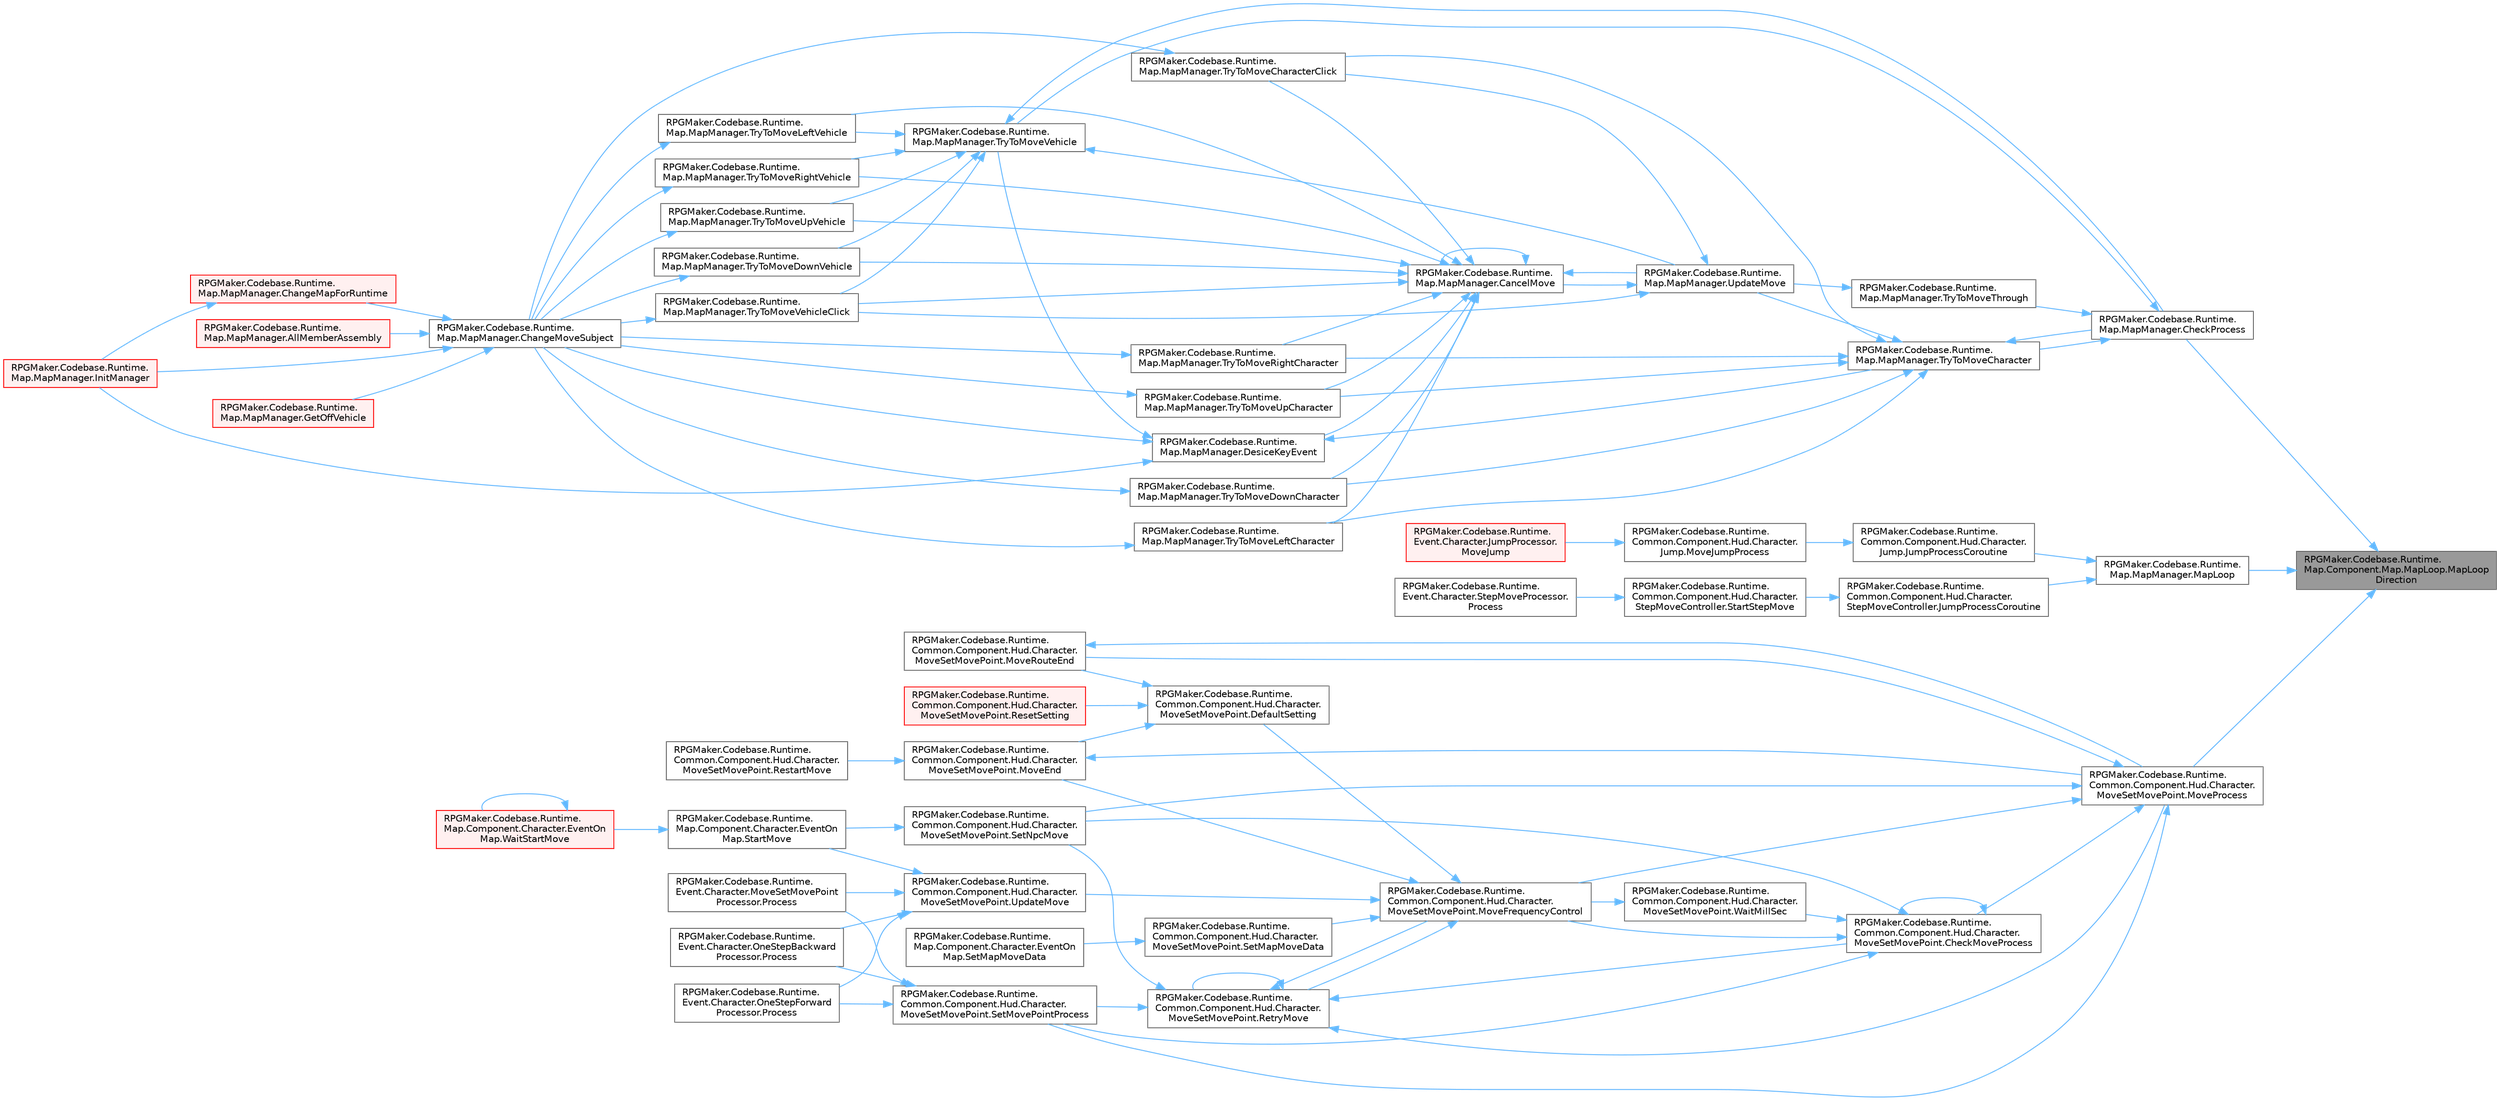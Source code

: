 digraph "RPGMaker.Codebase.Runtime.Map.Component.Map.MapLoop.MapLoopDirection"
{
 // LATEX_PDF_SIZE
  bgcolor="transparent";
  edge [fontname=Helvetica,fontsize=10,labelfontname=Helvetica,labelfontsize=10];
  node [fontname=Helvetica,fontsize=10,shape=box,height=0.2,width=0.4];
  rankdir="RL";
  Node1 [id="Node000001",label="RPGMaker.Codebase.Runtime.\lMap.Component.Map.MapLoop.MapLoop\lDirection",height=0.2,width=0.4,color="gray40", fillcolor="grey60", style="filled", fontcolor="black",tooltip=" "];
  Node1 -> Node2 [id="edge1_Node000001_Node000002",dir="back",color="steelblue1",style="solid",tooltip=" "];
  Node2 [id="Node000002",label="RPGMaker.Codebase.Runtime.\lMap.MapManager.CheckProcess",height=0.2,width=0.4,color="grey40", fillcolor="white", style="filled",URL="$d5/d0f/class_r_p_g_maker_1_1_codebase_1_1_runtime_1_1_map_1_1_map_manager.html#af61111401b6e289e7cd71c37c80bff5d",tooltip="移動後の各判定処理"];
  Node2 -> Node3 [id="edge2_Node000002_Node000003",dir="back",color="steelblue1",style="solid",tooltip=" "];
  Node3 [id="Node000003",label="RPGMaker.Codebase.Runtime.\lMap.MapManager.TryToMoveCharacter",height=0.2,width=0.4,color="grey40", fillcolor="white", style="filled",URL="$d5/d0f/class_r_p_g_maker_1_1_codebase_1_1_runtime_1_1_map_1_1_map_manager.html#a1c50ac1ba190459e6f190cdbfe263778",tooltip="キャラクターの移動を試行する （対象位置が進入不可の場合は向きだけ変える）"];
  Node3 -> Node2 [id="edge3_Node000003_Node000002",dir="back",color="steelblue1",style="solid",tooltip=" "];
  Node3 -> Node4 [id="edge4_Node000003_Node000004",dir="back",color="steelblue1",style="solid",tooltip=" "];
  Node4 [id="Node000004",label="RPGMaker.Codebase.Runtime.\lMap.MapManager.TryToMoveCharacterClick",height=0.2,width=0.4,color="grey40", fillcolor="white", style="filled",URL="$d5/d0f/class_r_p_g_maker_1_1_codebase_1_1_runtime_1_1_map_1_1_map_manager.html#a3a7ad6e6d848e31770443541b2113049",tooltip="キャラクターの移動を試行する （対象位置が進入不可の場合は向きだけ変える）"];
  Node4 -> Node5 [id="edge5_Node000004_Node000005",dir="back",color="steelblue1",style="solid",tooltip=" "];
  Node5 [id="Node000005",label="RPGMaker.Codebase.Runtime.\lMap.MapManager.ChangeMoveSubject",height=0.2,width=0.4,color="grey40", fillcolor="white", style="filled",URL="$d5/d0f/class_r_p_g_maker_1_1_codebase_1_1_runtime_1_1_map_1_1_map_manager.html#a5d00d2c525cee192d90fc53bbc0c8682",tooltip=" "];
  Node5 -> Node6 [id="edge6_Node000005_Node000006",dir="back",color="steelblue1",style="solid",tooltip=" "];
  Node6 [id="Node000006",label="RPGMaker.Codebase.Runtime.\lMap.MapManager.AllMemberAssembly",height=0.2,width=0.4,color="red", fillcolor="#FFF0F0", style="filled",URL="$d5/d0f/class_r_p_g_maker_1_1_codebase_1_1_runtime_1_1_map_1_1_map_manager.html#a8c6faf084ea80880467ab13a448e9bed",tooltip="全員集したにで操作切り替え"];
  Node5 -> Node11 [id="edge7_Node000005_Node000011",dir="back",color="steelblue1",style="solid",tooltip=" "];
  Node11 [id="Node000011",label="RPGMaker.Codebase.Runtime.\lMap.MapManager.ChangeMapForRuntime",height=0.2,width=0.4,color="red", fillcolor="#FFF0F0", style="filled",URL="$d5/d0f/class_r_p_g_maker_1_1_codebase_1_1_runtime_1_1_map_1_1_map_manager.html#a164b0a6efee413b3cff10ea519ab8029",tooltip="マップを表示する"];
  Node11 -> Node12 [id="edge8_Node000011_Node000012",dir="back",color="steelblue1",style="solid",tooltip=" "];
  Node12 [id="Node000012",label="RPGMaker.Codebase.Runtime.\lMap.MapManager.InitManager",height=0.2,width=0.4,color="red", fillcolor="#FFF0F0", style="filled",URL="$d5/d0f/class_r_p_g_maker_1_1_codebase_1_1_runtime_1_1_map_1_1_map_manager.html#ae14061e8d125d7fe532437b6ba183131",tooltip="マップ初期化"];
  Node5 -> Node64 [id="edge9_Node000005_Node000064",dir="back",color="steelblue1",style="solid",tooltip=" "];
  Node64 [id="Node000064",label="RPGMaker.Codebase.Runtime.\lMap.MapManager.GetOffVehicle",height=0.2,width=0.4,color="red", fillcolor="#FFF0F0", style="filled",URL="$d5/d0f/class_r_p_g_maker_1_1_codebase_1_1_runtime_1_1_map_1_1_map_manager.html#ac3e43dc471cabb3ae7994aa34310b0e5",tooltip="乗り物降りるメソッド 降りれる方向が入ってくる"];
  Node5 -> Node12 [id="edge10_Node000005_Node000012",dir="back",color="steelblue1",style="solid",tooltip=" "];
  Node3 -> Node29 [id="edge11_Node000003_Node000029",dir="back",color="steelblue1",style="solid",tooltip=" "];
  Node29 [id="Node000029",label="RPGMaker.Codebase.Runtime.\lMap.MapManager.TryToMoveDownCharacter",height=0.2,width=0.4,color="grey40", fillcolor="white", style="filled",URL="$d5/d0f/class_r_p_g_maker_1_1_codebase_1_1_runtime_1_1_map_1_1_map_manager.html#ab602fb3908c965ecbdfa140fa64e3de4",tooltip=" "];
  Node29 -> Node5 [id="edge12_Node000029_Node000005",dir="back",color="steelblue1",style="solid",tooltip=" "];
  Node3 -> Node30 [id="edge13_Node000003_Node000030",dir="back",color="steelblue1",style="solid",tooltip=" "];
  Node30 [id="Node000030",label="RPGMaker.Codebase.Runtime.\lMap.MapManager.TryToMoveLeftCharacter",height=0.2,width=0.4,color="grey40", fillcolor="white", style="filled",URL="$d5/d0f/class_r_p_g_maker_1_1_codebase_1_1_runtime_1_1_map_1_1_map_manager.html#a1d7da40eb2e0a29eda0e228f434a77ec",tooltip="Actionへの代入時に内容が確認しやすいように、各向き分メソッドを用意。"];
  Node30 -> Node5 [id="edge14_Node000030_Node000005",dir="back",color="steelblue1",style="solid",tooltip=" "];
  Node3 -> Node31 [id="edge15_Node000003_Node000031",dir="back",color="steelblue1",style="solid",tooltip=" "];
  Node31 [id="Node000031",label="RPGMaker.Codebase.Runtime.\lMap.MapManager.TryToMoveRightCharacter",height=0.2,width=0.4,color="grey40", fillcolor="white", style="filled",URL="$d5/d0f/class_r_p_g_maker_1_1_codebase_1_1_runtime_1_1_map_1_1_map_manager.html#a4de669f540fb731c58fe2aaf3218c235",tooltip=" "];
  Node31 -> Node5 [id="edge16_Node000031_Node000005",dir="back",color="steelblue1",style="solid",tooltip=" "];
  Node3 -> Node32 [id="edge17_Node000003_Node000032",dir="back",color="steelblue1",style="solid",tooltip=" "];
  Node32 [id="Node000032",label="RPGMaker.Codebase.Runtime.\lMap.MapManager.TryToMoveUpCharacter",height=0.2,width=0.4,color="grey40", fillcolor="white", style="filled",URL="$d5/d0f/class_r_p_g_maker_1_1_codebase_1_1_runtime_1_1_map_1_1_map_manager.html#ac3d79e5a98a34a7f08f34402600f7a57",tooltip=" "];
  Node32 -> Node5 [id="edge18_Node000032_Node000005",dir="back",color="steelblue1",style="solid",tooltip=" "];
  Node3 -> Node27 [id="edge19_Node000003_Node000027",dir="back",color="steelblue1",style="solid",tooltip=" "];
  Node27 [id="Node000027",label="RPGMaker.Codebase.Runtime.\lMap.MapManager.UpdateMove",height=0.2,width=0.4,color="grey40", fillcolor="white", style="filled",URL="$d5/d0f/class_r_p_g_maker_1_1_codebase_1_1_runtime_1_1_map_1_1_map_manager.html#a8d383409968f24c28e9393d632d207c2",tooltip=" "];
  Node27 -> Node28 [id="edge20_Node000027_Node000028",dir="back",color="steelblue1",style="solid",tooltip=" "];
  Node28 [id="Node000028",label="RPGMaker.Codebase.Runtime.\lMap.MapManager.CancelMove",height=0.2,width=0.4,color="grey40", fillcolor="white", style="filled",URL="$d5/d0f/class_r_p_g_maker_1_1_codebase_1_1_runtime_1_1_map_1_1_map_manager.html#aec356ba03028b9e11ece2ceb38d7f3cf",tooltip=" "];
  Node28 -> Node28 [id="edge21_Node000028_Node000028",dir="back",color="steelblue1",style="solid",tooltip=" "];
  Node28 -> Node20 [id="edge22_Node000028_Node000020",dir="back",color="steelblue1",style="solid",tooltip=" "];
  Node20 [id="Node000020",label="RPGMaker.Codebase.Runtime.\lMap.MapManager.DesiceKeyEvent",height=0.2,width=0.4,color="grey40", fillcolor="white", style="filled",URL="$d5/d0f/class_r_p_g_maker_1_1_codebase_1_1_runtime_1_1_map_1_1_map_manager.html#a2655da596d391627e8c2f71e6e490b62",tooltip="目の前にイベントがあり、その発動契機がTalkであればイベントを開始する"];
  Node20 -> Node5 [id="edge23_Node000020_Node000005",dir="back",color="steelblue1",style="solid",tooltip=" "];
  Node20 -> Node12 [id="edge24_Node000020_Node000012",dir="back",color="steelblue1",style="solid",tooltip=" "];
  Node20 -> Node3 [id="edge25_Node000020_Node000003",dir="back",color="steelblue1",style="solid",tooltip=" "];
  Node20 -> Node21 [id="edge26_Node000020_Node000021",dir="back",color="steelblue1",style="solid",tooltip=" "];
  Node21 [id="Node000021",label="RPGMaker.Codebase.Runtime.\lMap.MapManager.TryToMoveVehicle",height=0.2,width=0.4,color="grey40", fillcolor="white", style="filled",URL="$d5/d0f/class_r_p_g_maker_1_1_codebase_1_1_runtime_1_1_map_1_1_map_manager.html#af0e1fa61778d47dccbe907bcb8ebeb4c",tooltip="乗り物の移動を試行する （対象位置が進入不可の場合は向きだけ変える）"];
  Node21 -> Node2 [id="edge27_Node000021_Node000002",dir="back",color="steelblue1",style="solid",tooltip=" "];
  Node21 -> Node22 [id="edge28_Node000021_Node000022",dir="back",color="steelblue1",style="solid",tooltip=" "];
  Node22 [id="Node000022",label="RPGMaker.Codebase.Runtime.\lMap.MapManager.TryToMoveDownVehicle",height=0.2,width=0.4,color="grey40", fillcolor="white", style="filled",URL="$d5/d0f/class_r_p_g_maker_1_1_codebase_1_1_runtime_1_1_map_1_1_map_manager.html#a476c0a4fd7efbcd64fb342d4988ba6f7",tooltip=" "];
  Node22 -> Node5 [id="edge29_Node000022_Node000005",dir="back",color="steelblue1",style="solid",tooltip=" "];
  Node21 -> Node23 [id="edge30_Node000021_Node000023",dir="back",color="steelblue1",style="solid",tooltip=" "];
  Node23 [id="Node000023",label="RPGMaker.Codebase.Runtime.\lMap.MapManager.TryToMoveLeftVehicle",height=0.2,width=0.4,color="grey40", fillcolor="white", style="filled",URL="$d5/d0f/class_r_p_g_maker_1_1_codebase_1_1_runtime_1_1_map_1_1_map_manager.html#a8efa0bcf03ce7e5b2b1746ccc3ee13c0",tooltip="Actionへの代入時に内容が確認しやすいように、各向き分メソッドを用意。"];
  Node23 -> Node5 [id="edge31_Node000023_Node000005",dir="back",color="steelblue1",style="solid",tooltip=" "];
  Node21 -> Node24 [id="edge32_Node000021_Node000024",dir="back",color="steelblue1",style="solid",tooltip=" "];
  Node24 [id="Node000024",label="RPGMaker.Codebase.Runtime.\lMap.MapManager.TryToMoveRightVehicle",height=0.2,width=0.4,color="grey40", fillcolor="white", style="filled",URL="$d5/d0f/class_r_p_g_maker_1_1_codebase_1_1_runtime_1_1_map_1_1_map_manager.html#a3ec5763f85b5b41539237530c5806901",tooltip=" "];
  Node24 -> Node5 [id="edge33_Node000024_Node000005",dir="back",color="steelblue1",style="solid",tooltip=" "];
  Node21 -> Node25 [id="edge34_Node000021_Node000025",dir="back",color="steelblue1",style="solid",tooltip=" "];
  Node25 [id="Node000025",label="RPGMaker.Codebase.Runtime.\lMap.MapManager.TryToMoveUpVehicle",height=0.2,width=0.4,color="grey40", fillcolor="white", style="filled",URL="$d5/d0f/class_r_p_g_maker_1_1_codebase_1_1_runtime_1_1_map_1_1_map_manager.html#ac56d14e743bf2942bb37db5c5954063e",tooltip=" "];
  Node25 -> Node5 [id="edge35_Node000025_Node000005",dir="back",color="steelblue1",style="solid",tooltip=" "];
  Node21 -> Node26 [id="edge36_Node000021_Node000026",dir="back",color="steelblue1",style="solid",tooltip=" "];
  Node26 [id="Node000026",label="RPGMaker.Codebase.Runtime.\lMap.MapManager.TryToMoveVehicleClick",height=0.2,width=0.4,color="grey40", fillcolor="white", style="filled",URL="$d5/d0f/class_r_p_g_maker_1_1_codebase_1_1_runtime_1_1_map_1_1_map_manager.html#a6ee6f9efcc536de03d0f38f5d3de8e9e",tooltip="キャラクターの移動を試行する （対象位置が進入不可の場合は向きだけ変える）"];
  Node26 -> Node5 [id="edge37_Node000026_Node000005",dir="back",color="steelblue1",style="solid",tooltip=" "];
  Node21 -> Node27 [id="edge38_Node000021_Node000027",dir="back",color="steelblue1",style="solid",tooltip=" "];
  Node28 -> Node4 [id="edge39_Node000028_Node000004",dir="back",color="steelblue1",style="solid",tooltip=" "];
  Node28 -> Node29 [id="edge40_Node000028_Node000029",dir="back",color="steelblue1",style="solid",tooltip=" "];
  Node28 -> Node22 [id="edge41_Node000028_Node000022",dir="back",color="steelblue1",style="solid",tooltip=" "];
  Node28 -> Node30 [id="edge42_Node000028_Node000030",dir="back",color="steelblue1",style="solid",tooltip=" "];
  Node28 -> Node23 [id="edge43_Node000028_Node000023",dir="back",color="steelblue1",style="solid",tooltip=" "];
  Node28 -> Node31 [id="edge44_Node000028_Node000031",dir="back",color="steelblue1",style="solid",tooltip=" "];
  Node28 -> Node24 [id="edge45_Node000028_Node000024",dir="back",color="steelblue1",style="solid",tooltip=" "];
  Node28 -> Node32 [id="edge46_Node000028_Node000032",dir="back",color="steelblue1",style="solid",tooltip=" "];
  Node28 -> Node25 [id="edge47_Node000028_Node000025",dir="back",color="steelblue1",style="solid",tooltip=" "];
  Node28 -> Node26 [id="edge48_Node000028_Node000026",dir="back",color="steelblue1",style="solid",tooltip=" "];
  Node28 -> Node27 [id="edge49_Node000028_Node000027",dir="back",color="steelblue1",style="solid",tooltip=" "];
  Node27 -> Node4 [id="edge50_Node000027_Node000004",dir="back",color="steelblue1",style="solid",tooltip=" "];
  Node27 -> Node26 [id="edge51_Node000027_Node000026",dir="back",color="steelblue1",style="solid",tooltip=" "];
  Node2 -> Node45 [id="edge52_Node000002_Node000045",dir="back",color="steelblue1",style="solid",tooltip=" "];
  Node45 [id="Node000045",label="RPGMaker.Codebase.Runtime.\lMap.MapManager.TryToMoveThrough",height=0.2,width=0.4,color="grey40", fillcolor="white", style="filled",URL="$d5/d0f/class_r_p_g_maker_1_1_codebase_1_1_runtime_1_1_map_1_1_map_manager.html#a568c166cd57f15308dc10ba60706bd26",tooltip=" "];
  Node45 -> Node27 [id="edge53_Node000045_Node000027",dir="back",color="steelblue1",style="solid",tooltip=" "];
  Node2 -> Node21 [id="edge54_Node000002_Node000021",dir="back",color="steelblue1",style="solid",tooltip=" "];
  Node1 -> Node66 [id="edge55_Node000001_Node000066",dir="back",color="steelblue1",style="solid",tooltip=" "];
  Node66 [id="Node000066",label="RPGMaker.Codebase.Runtime.\lMap.MapManager.MapLoop",height=0.2,width=0.4,color="grey40", fillcolor="white", style="filled",URL="$d5/d0f/class_r_p_g_maker_1_1_codebase_1_1_runtime_1_1_map_1_1_map_manager.html#a2f5fc2be307c6a1b75d13c3718ad3ed6",tooltip=" "];
  Node66 -> Node67 [id="edge56_Node000066_Node000067",dir="back",color="steelblue1",style="solid",tooltip=" "];
  Node67 [id="Node000067",label="RPGMaker.Codebase.Runtime.\lCommon.Component.Hud.Character.\lJump.JumpProcessCoroutine",height=0.2,width=0.4,color="grey40", fillcolor="white", style="filled",URL="$d4/d41/class_r_p_g_maker_1_1_codebase_1_1_runtime_1_1_common_1_1_component_1_1_hud_1_1_character_1_1_jump.html#ac699d0ebb8e6f762910f47d176d94ff4",tooltip="😁 一連のジャンプ処理コルーチン。"];
  Node67 -> Node68 [id="edge57_Node000067_Node000068",dir="back",color="steelblue1",style="solid",tooltip=" "];
  Node68 [id="Node000068",label="RPGMaker.Codebase.Runtime.\lCommon.Component.Hud.Character.\lJump.MoveJumpProcess",height=0.2,width=0.4,color="grey40", fillcolor="white", style="filled",URL="$d4/d41/class_r_p_g_maker_1_1_codebase_1_1_runtime_1_1_common_1_1_component_1_1_hud_1_1_character_1_1_jump.html#a95672da4462bab6b25590242653aa80e",tooltip="😁 移動ジャンプ処理"];
  Node68 -> Node69 [id="edge58_Node000068_Node000069",dir="back",color="steelblue1",style="solid",tooltip=" "];
  Node69 [id="Node000069",label="RPGMaker.Codebase.Runtime.\lEvent.Character.JumpProcessor.\lMoveJump",height=0.2,width=0.4,color="red", fillcolor="#FFF0F0", style="filled",URL="$db/d5b/class_r_p_g_maker_1_1_codebase_1_1_runtime_1_1_event_1_1_character_1_1_jump_processor.html#ac226be1cad8d8fc959abe97e6333292f",tooltip=" "];
  Node66 -> Node71 [id="edge59_Node000066_Node000071",dir="back",color="steelblue1",style="solid",tooltip=" "];
  Node71 [id="Node000071",label="RPGMaker.Codebase.Runtime.\lCommon.Component.Hud.Character.\lStepMoveController.JumpProcessCoroutine",height=0.2,width=0.4,color="grey40", fillcolor="white", style="filled",URL="$d0/d39/class_r_p_g_maker_1_1_codebase_1_1_runtime_1_1_common_1_1_component_1_1_hud_1_1_character_1_1_step_move_controller.html#af15b25d01123da0a316b6e35bef06de3",tooltip="😁 一連のジャンプ処理コルーチン。"];
  Node71 -> Node61 [id="edge60_Node000071_Node000061",dir="back",color="steelblue1",style="solid",tooltip=" "];
  Node61 [id="Node000061",label="RPGMaker.Codebase.Runtime.\lCommon.Component.Hud.Character.\lStepMoveController.StartStepMove",height=0.2,width=0.4,color="grey40", fillcolor="white", style="filled",URL="$d0/d39/class_r_p_g_maker_1_1_codebase_1_1_runtime_1_1_common_1_1_component_1_1_hud_1_1_character_1_1_step_move_controller.html#a23b3df0c59144481659fed87a8ddc62f",tooltip="😁 ステップ移動開始"];
  Node61 -> Node62 [id="edge61_Node000061_Node000062",dir="back",color="steelblue1",style="solid",tooltip=" "];
  Node62 [id="Node000062",label="RPGMaker.Codebase.Runtime.\lEvent.Character.StepMoveProcessor.\lProcess",height=0.2,width=0.4,color="grey40", fillcolor="white", style="filled",URL="$d8/d46/class_r_p_g_maker_1_1_codebase_1_1_runtime_1_1_event_1_1_character_1_1_step_move_processor.html#a18aea84c929012a67ab05c031c95d373",tooltip=" "];
  Node1 -> Node36 [id="edge62_Node000001_Node000036",dir="back",color="steelblue1",style="solid",tooltip=" "];
  Node36 [id="Node000036",label="RPGMaker.Codebase.Runtime.\lCommon.Component.Hud.Character.\lMoveSetMovePoint.MoveProcess",height=0.2,width=0.4,color="grey40", fillcolor="white", style="filled",URL="$d9/dcc/class_r_p_g_maker_1_1_codebase_1_1_runtime_1_1_common_1_1_component_1_1_hud_1_1_character_1_1_move_set_move_point.html#a185f808a65cadb15dd740c3e90ee7304",tooltip="😁 処理移動"];
  Node36 -> Node37 [id="edge63_Node000036_Node000037",dir="back",color="steelblue1",style="solid",tooltip=" "];
  Node37 [id="Node000037",label="RPGMaker.Codebase.Runtime.\lCommon.Component.Hud.Character.\lMoveSetMovePoint.CheckMoveProcess",height=0.2,width=0.4,color="grey40", fillcolor="white", style="filled",URL="$d9/dcc/class_r_p_g_maker_1_1_codebase_1_1_runtime_1_1_common_1_1_component_1_1_hud_1_1_character_1_1_move_set_move_point.html#a2bae2a194cc3c0c8d04f6fbba15a96a2",tooltip="😁 移動処理チェック"];
  Node37 -> Node37 [id="edge64_Node000037_Node000037",dir="back",color="steelblue1",style="solid",tooltip=" "];
  Node37 -> Node38 [id="edge65_Node000037_Node000038",dir="back",color="steelblue1",style="solid",tooltip=" "];
  Node38 [id="Node000038",label="RPGMaker.Codebase.Runtime.\lCommon.Component.Hud.Character.\lMoveSetMovePoint.MoveFrequencyControl",height=0.2,width=0.4,color="grey40", fillcolor="white", style="filled",URL="$d9/dcc/class_r_p_g_maker_1_1_codebase_1_1_runtime_1_1_common_1_1_component_1_1_hud_1_1_character_1_1_move_set_move_point.html#a3f0d798a4b42b2b5c82047580086e240",tooltip="😁 移動頻度を制御。"];
  Node38 -> Node39 [id="edge66_Node000038_Node000039",dir="back",color="steelblue1",style="solid",tooltip=" "];
  Node39 [id="Node000039",label="RPGMaker.Codebase.Runtime.\lCommon.Component.Hud.Character.\lMoveSetMovePoint.DefaultSetting",height=0.2,width=0.4,color="grey40", fillcolor="white", style="filled",URL="$d9/dcc/class_r_p_g_maker_1_1_codebase_1_1_runtime_1_1_common_1_1_component_1_1_hud_1_1_character_1_1_move_set_move_point.html#ac49057818366ab2454ec71dc8cabb06e",tooltip="😁 初期設定に戻す"];
  Node39 -> Node40 [id="edge67_Node000039_Node000040",dir="back",color="steelblue1",style="solid",tooltip=" "];
  Node40 [id="Node000040",label="RPGMaker.Codebase.Runtime.\lCommon.Component.Hud.Character.\lMoveSetMovePoint.MoveEnd",height=0.2,width=0.4,color="grey40", fillcolor="white", style="filled",URL="$d9/dcc/class_r_p_g_maker_1_1_codebase_1_1_runtime_1_1_common_1_1_component_1_1_hud_1_1_character_1_1_move_set_move_point.html#a6fe6c9af82d5cebbf9b2396ef25d2d6e",tooltip="😁 終了移動"];
  Node40 -> Node36 [id="edge68_Node000040_Node000036",dir="back",color="steelblue1",style="solid",tooltip=" "];
  Node40 -> Node41 [id="edge69_Node000040_Node000041",dir="back",color="steelblue1",style="solid",tooltip=" "];
  Node41 [id="Node000041",label="RPGMaker.Codebase.Runtime.\lCommon.Component.Hud.Character.\lMoveSetMovePoint.RestartMove",height=0.2,width=0.4,color="grey40", fillcolor="white", style="filled",URL="$d9/dcc/class_r_p_g_maker_1_1_codebase_1_1_runtime_1_1_common_1_1_component_1_1_hud_1_1_character_1_1_move_set_move_point.html#aeaaf95a9489ff32dd1bf369a1b881450",tooltip="😁 移動再開"];
  Node39 -> Node42 [id="edge70_Node000039_Node000042",dir="back",color="steelblue1",style="solid",tooltip=" "];
  Node42 [id="Node000042",label="RPGMaker.Codebase.Runtime.\lCommon.Component.Hud.Character.\lMoveSetMovePoint.MoveRouteEnd",height=0.2,width=0.4,color="grey40", fillcolor="white", style="filled",URL="$d9/dcc/class_r_p_g_maker_1_1_codebase_1_1_runtime_1_1_common_1_1_component_1_1_hud_1_1_character_1_1_move_set_move_point.html#a9557007b5522510285b73c3bff865926",tooltip="😁 経路終了移動"];
  Node42 -> Node36 [id="edge71_Node000042_Node000036",dir="back",color="steelblue1",style="solid",tooltip=" "];
  Node39 -> Node43 [id="edge72_Node000039_Node000043",dir="back",color="steelblue1",style="solid",tooltip=" "];
  Node43 [id="Node000043",label="RPGMaker.Codebase.Runtime.\lCommon.Component.Hud.Character.\lMoveSetMovePoint.ResetSetting",height=0.2,width=0.4,color="red", fillcolor="#FFF0F0", style="filled",URL="$d9/dcc/class_r_p_g_maker_1_1_codebase_1_1_runtime_1_1_common_1_1_component_1_1_hud_1_1_character_1_1_move_set_move_point.html#a1b8363c91ce143d1a31153edcac60759",tooltip="😁 設定リセット"];
  Node38 -> Node40 [id="edge73_Node000038_Node000040",dir="back",color="steelblue1",style="solid",tooltip=" "];
  Node38 -> Node46 [id="edge74_Node000038_Node000046",dir="back",color="steelblue1",style="solid",tooltip=" "];
  Node46 [id="Node000046",label="RPGMaker.Codebase.Runtime.\lCommon.Component.Hud.Character.\lMoveSetMovePoint.RetryMove",height=0.2,width=0.4,color="grey40", fillcolor="white", style="filled",URL="$d9/dcc/class_r_p_g_maker_1_1_codebase_1_1_runtime_1_1_common_1_1_component_1_1_hud_1_1_character_1_1_move_set_move_point.html#ac9e46d3f60ddda66a0c7fa1ea42a6e9a",tooltip="😁 移動リトライ"];
  Node46 -> Node37 [id="edge75_Node000046_Node000037",dir="back",color="steelblue1",style="solid",tooltip=" "];
  Node46 -> Node38 [id="edge76_Node000046_Node000038",dir="back",color="steelblue1",style="solid",tooltip=" "];
  Node46 -> Node36 [id="edge77_Node000046_Node000036",dir="back",color="steelblue1",style="solid",tooltip=" "];
  Node46 -> Node46 [id="edge78_Node000046_Node000046",dir="back",color="steelblue1",style="solid",tooltip=" "];
  Node46 -> Node47 [id="edge79_Node000046_Node000047",dir="back",color="steelblue1",style="solid",tooltip=" "];
  Node47 [id="Node000047",label="RPGMaker.Codebase.Runtime.\lCommon.Component.Hud.Character.\lMoveSetMovePoint.SetMovePointProcess",height=0.2,width=0.4,color="grey40", fillcolor="white", style="filled",URL="$d9/dcc/class_r_p_g_maker_1_1_codebase_1_1_runtime_1_1_common_1_1_component_1_1_hud_1_1_character_1_1_move_set_move_point.html#a60d59a4bd8e4ced80293c6737c5f5305",tooltip="😁 イベントコマンドから設定"];
  Node47 -> Node48 [id="edge80_Node000047_Node000048",dir="back",color="steelblue1",style="solid",tooltip=" "];
  Node48 [id="Node000048",label="RPGMaker.Codebase.Runtime.\lEvent.Character.MoveSetMovePoint\lProcessor.Process",height=0.2,width=0.4,color="grey40", fillcolor="white", style="filled",URL="$d9/d20/class_r_p_g_maker_1_1_codebase_1_1_runtime_1_1_event_1_1_character_1_1_move_set_move_point_processor.html#a63eb19e984504a0eff588225fdcd93ad",tooltip=" "];
  Node47 -> Node49 [id="edge81_Node000047_Node000049",dir="back",color="steelblue1",style="solid",tooltip=" "];
  Node49 [id="Node000049",label="RPGMaker.Codebase.Runtime.\lEvent.Character.OneStepBackward\lProcessor.Process",height=0.2,width=0.4,color="grey40", fillcolor="white", style="filled",URL="$da/dcf/class_r_p_g_maker_1_1_codebase_1_1_runtime_1_1_event_1_1_character_1_1_one_step_backward_processor.html#a6eda9092e1425f0977efd99695dc02f2",tooltip=" "];
  Node47 -> Node50 [id="edge82_Node000047_Node000050",dir="back",color="steelblue1",style="solid",tooltip=" "];
  Node50 [id="Node000050",label="RPGMaker.Codebase.Runtime.\lEvent.Character.OneStepForward\lProcessor.Process",height=0.2,width=0.4,color="grey40", fillcolor="white", style="filled",URL="$d3/d87/class_r_p_g_maker_1_1_codebase_1_1_runtime_1_1_event_1_1_character_1_1_one_step_forward_processor.html#aae1b3a6db4031b5a8b71ee150b408f27",tooltip=" "];
  Node46 -> Node51 [id="edge83_Node000046_Node000051",dir="back",color="steelblue1",style="solid",tooltip=" "];
  Node51 [id="Node000051",label="RPGMaker.Codebase.Runtime.\lCommon.Component.Hud.Character.\lMoveSetMovePoint.SetNpcMove",height=0.2,width=0.4,color="grey40", fillcolor="white", style="filled",URL="$d9/dcc/class_r_p_g_maker_1_1_codebase_1_1_runtime_1_1_common_1_1_component_1_1_hud_1_1_character_1_1_move_set_move_point.html#a27fe8ab335660b51e4bf73d7365c9039",tooltip="😁 自律移動から設定"];
  Node51 -> Node52 [id="edge84_Node000051_Node000052",dir="back",color="steelblue1",style="solid",tooltip=" "];
  Node52 [id="Node000052",label="RPGMaker.Codebase.Runtime.\lMap.Component.Character.EventOn\lMap.StartMove",height=0.2,width=0.4,color="grey40", fillcolor="white", style="filled",URL="$da/d39/class_r_p_g_maker_1_1_codebase_1_1_runtime_1_1_map_1_1_component_1_1_character_1_1_event_on_map.html#a1f6c2ef121f20a9c8c4666765a29170c",tooltip=" "];
  Node52 -> Node53 [id="edge85_Node000052_Node000053",dir="back",color="steelblue1",style="solid",tooltip=" "];
  Node53 [id="Node000053",label="RPGMaker.Codebase.Runtime.\lMap.Component.Character.EventOn\lMap.WaitStartMove",height=0.2,width=0.4,color="red", fillcolor="#FFF0F0", style="filled",URL="$da/d39/class_r_p_g_maker_1_1_codebase_1_1_runtime_1_1_map_1_1_component_1_1_character_1_1_event_on_map.html#a66c46c5fef3fcdb850b54e3fa9b49197",tooltip=" "];
  Node53 -> Node53 [id="edge86_Node000053_Node000053",dir="back",color="steelblue1",style="solid",tooltip=" "];
  Node38 -> Node55 [id="edge87_Node000038_Node000055",dir="back",color="steelblue1",style="solid",tooltip=" "];
  Node55 [id="Node000055",label="RPGMaker.Codebase.Runtime.\lCommon.Component.Hud.Character.\lMoveSetMovePoint.SetMapMoveData",height=0.2,width=0.4,color="grey40", fillcolor="white", style="filled",URL="$d9/dcc/class_r_p_g_maker_1_1_codebase_1_1_runtime_1_1_common_1_1_component_1_1_hud_1_1_character_1_1_move_set_move_point.html#a2b8230160292b20a8bf0b375f89623c2",tooltip="😁 コンティニュー用の移動データ復元"];
  Node55 -> Node56 [id="edge88_Node000055_Node000056",dir="back",color="steelblue1",style="solid",tooltip=" "];
  Node56 [id="Node000056",label="RPGMaker.Codebase.Runtime.\lMap.Component.Character.EventOn\lMap.SetMapMoveData",height=0.2,width=0.4,color="grey40", fillcolor="white", style="filled",URL="$da/d39/class_r_p_g_maker_1_1_codebase_1_1_runtime_1_1_map_1_1_component_1_1_character_1_1_event_on_map.html#a86a10b79df2fff05cadc2bbf9a8031ce",tooltip=" "];
  Node38 -> Node57 [id="edge89_Node000038_Node000057",dir="back",color="steelblue1",style="solid",tooltip=" "];
  Node57 [id="Node000057",label="RPGMaker.Codebase.Runtime.\lCommon.Component.Hud.Character.\lMoveSetMovePoint.UpdateMove",height=0.2,width=0.4,color="grey40", fillcolor="white", style="filled",URL="$d9/dcc/class_r_p_g_maker_1_1_codebase_1_1_runtime_1_1_common_1_1_component_1_1_hud_1_1_character_1_1_move_set_move_point.html#a152d62c6196a4f7904f6c1ffdb7201eb",tooltip="😁 移動更新"];
  Node57 -> Node48 [id="edge90_Node000057_Node000048",dir="back",color="steelblue1",style="solid",tooltip=" "];
  Node57 -> Node49 [id="edge91_Node000057_Node000049",dir="back",color="steelblue1",style="solid",tooltip=" "];
  Node57 -> Node50 [id="edge92_Node000057_Node000050",dir="back",color="steelblue1",style="solid",tooltip=" "];
  Node57 -> Node52 [id="edge93_Node000057_Node000052",dir="back",color="steelblue1",style="solid",tooltip=" "];
  Node37 -> Node47 [id="edge94_Node000037_Node000047",dir="back",color="steelblue1",style="solid",tooltip=" "];
  Node37 -> Node51 [id="edge95_Node000037_Node000051",dir="back",color="steelblue1",style="solid",tooltip=" "];
  Node37 -> Node58 [id="edge96_Node000037_Node000058",dir="back",color="steelblue1",style="solid",tooltip=" "];
  Node58 [id="Node000058",label="RPGMaker.Codebase.Runtime.\lCommon.Component.Hud.Character.\lMoveSetMovePoint.WaitMillSec",height=0.2,width=0.4,color="grey40", fillcolor="white", style="filled",URL="$d9/dcc/class_r_p_g_maker_1_1_codebase_1_1_runtime_1_1_common_1_1_component_1_1_hud_1_1_character_1_1_move_set_move_point.html#a061e51eb3fce6b1a9d18d6ae9eb4ddbc",tooltip="😁 ミリ秒待ち"];
  Node58 -> Node38 [id="edge97_Node000058_Node000038",dir="back",color="steelblue1",style="solid",tooltip=" "];
  Node36 -> Node38 [id="edge98_Node000036_Node000038",dir="back",color="steelblue1",style="solid",tooltip=" "];
  Node36 -> Node42 [id="edge99_Node000036_Node000042",dir="back",color="steelblue1",style="solid",tooltip=" "];
  Node36 -> Node47 [id="edge100_Node000036_Node000047",dir="back",color="steelblue1",style="solid",tooltip=" "];
  Node36 -> Node51 [id="edge101_Node000036_Node000051",dir="back",color="steelblue1",style="solid",tooltip=" "];
}
